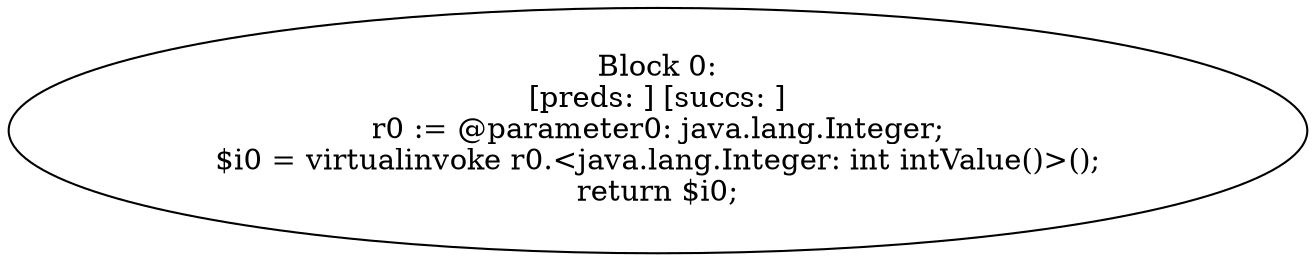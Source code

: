 digraph "unitGraph" {
    "Block 0:
[preds: ] [succs: ]
r0 := @parameter0: java.lang.Integer;
$i0 = virtualinvoke r0.<java.lang.Integer: int intValue()>();
return $i0;
"
}
